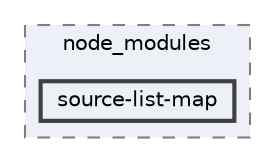 digraph "pkiclassroomrescheduler/src/main/frontend/node_modules/source-list-map"
{
 // LATEX_PDF_SIZE
  bgcolor="transparent";
  edge [fontname=Helvetica,fontsize=10,labelfontname=Helvetica,labelfontsize=10];
  node [fontname=Helvetica,fontsize=10,shape=box,height=0.2,width=0.4];
  compound=true
  subgraph clusterdir_72953eda66ccb3a2722c28e1c3e6c23b {
    graph [ bgcolor="#edf0f7", pencolor="grey50", label="node_modules", fontname=Helvetica,fontsize=10 style="filled,dashed", URL="dir_72953eda66ccb3a2722c28e1c3e6c23b.html",tooltip=""]
  dir_dd4c2e22023708bf7f6ab5531048e879 [label="source-list-map", fillcolor="#edf0f7", color="grey25", style="filled,bold", URL="dir_dd4c2e22023708bf7f6ab5531048e879.html",tooltip=""];
  }
}
